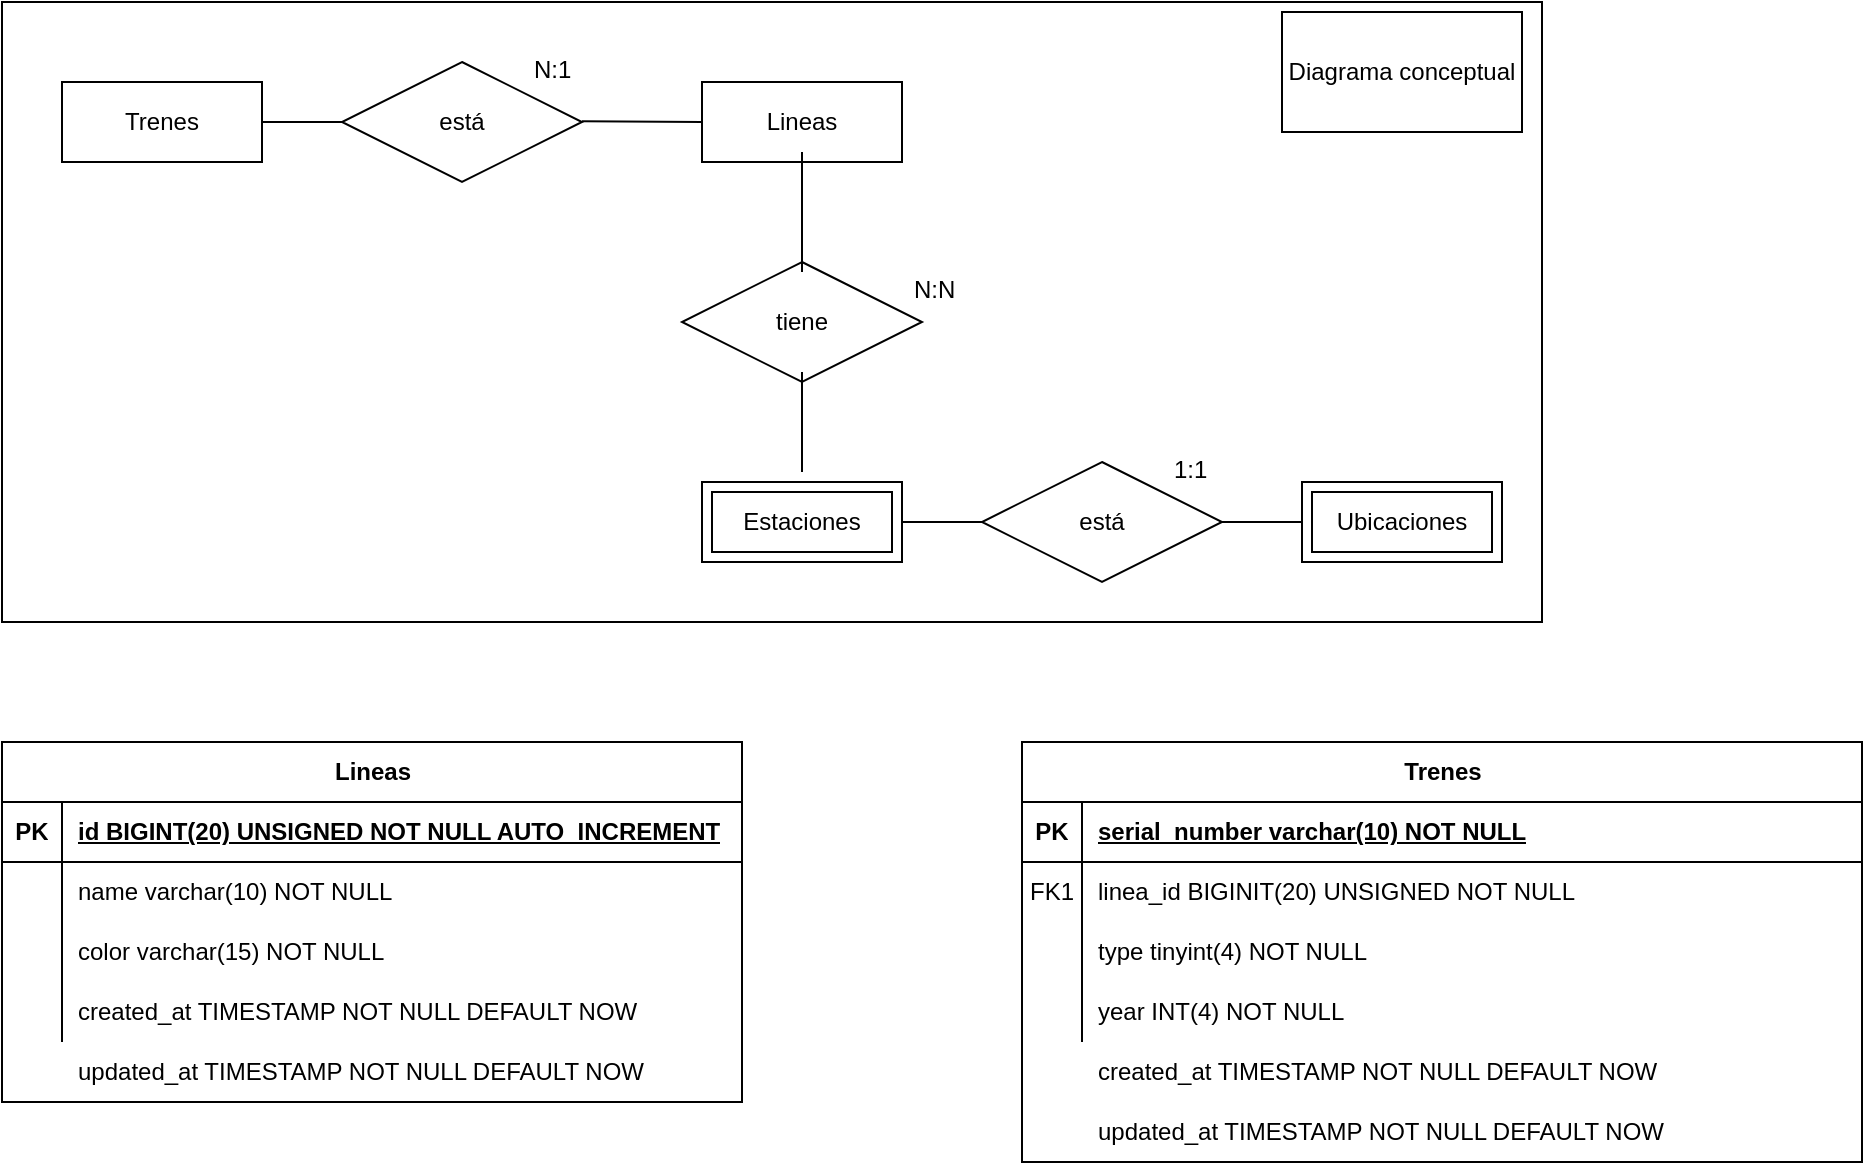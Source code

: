 <mxfile version="22.1.11" type="device">
  <diagram name="Page-1" id="0z8TXdVk9tca_Rm9CiDC">
    <mxGraphModel dx="867" dy="465" grid="1" gridSize="10" guides="1" tooltips="1" connect="1" arrows="1" fold="1" page="1" pageScale="1" pageWidth="850" pageHeight="1100" math="0" shadow="0">
      <root>
        <mxCell id="0" />
        <mxCell id="1" parent="0" />
        <mxCell id="OFRVqFsw-abLqky5GnyV-1" value="" style="rounded=0;whiteSpace=wrap;html=1;" vertex="1" parent="1">
          <mxGeometry x="10" y="120" width="770" height="310" as="geometry" />
        </mxCell>
        <mxCell id="XJAe388JBML7IKDlftnB-2" value="Lineas" style="whiteSpace=wrap;html=1;align=center;" parent="1" vertex="1">
          <mxGeometry x="360" y="160" width="100" height="40" as="geometry" />
        </mxCell>
        <mxCell id="XJAe388JBML7IKDlftnB-3" value="Trenes" style="whiteSpace=wrap;html=1;align=center;" parent="1" vertex="1">
          <mxGeometry x="40" y="160" width="100" height="40" as="geometry" />
        </mxCell>
        <mxCell id="XJAe388JBML7IKDlftnB-6" value="Estaciones" style="shape=ext;margin=3;double=1;whiteSpace=wrap;html=1;align=center;" parent="1" vertex="1">
          <mxGeometry x="360" y="360" width="100" height="40" as="geometry" />
        </mxCell>
        <mxCell id="XJAe388JBML7IKDlftnB-7" value="Ubicaciones" style="shape=ext;margin=3;double=1;whiteSpace=wrap;html=1;align=center;" parent="1" vertex="1">
          <mxGeometry x="660" y="360" width="100" height="40" as="geometry" />
        </mxCell>
        <mxCell id="XJAe388JBML7IKDlftnB-14" value="está" style="shape=rhombus;perimeter=rhombusPerimeter;whiteSpace=wrap;html=1;align=center;" parent="1" vertex="1">
          <mxGeometry x="180" y="150" width="120" height="60" as="geometry" />
        </mxCell>
        <mxCell id="XJAe388JBML7IKDlftnB-15" value="N:1" style="text;strokeColor=none;fillColor=none;spacingLeft=4;spacingRight=4;overflow=hidden;rotatable=0;points=[[0,0.5],[1,0.5]];portConstraint=eastwest;fontSize=12;whiteSpace=wrap;html=1;" parent="1" vertex="1">
          <mxGeometry x="270" y="140" width="40" height="30" as="geometry" />
        </mxCell>
        <mxCell id="XJAe388JBML7IKDlftnB-16" value="tiene" style="shape=rhombus;perimeter=rhombusPerimeter;whiteSpace=wrap;html=1;align=center;" parent="1" vertex="1">
          <mxGeometry x="350" y="250" width="120" height="60" as="geometry" />
        </mxCell>
        <mxCell id="XJAe388JBML7IKDlftnB-17" value="está" style="shape=rhombus;perimeter=rhombusPerimeter;whiteSpace=wrap;html=1;align=center;" parent="1" vertex="1">
          <mxGeometry x="500" y="350" width="120" height="60" as="geometry" />
        </mxCell>
        <mxCell id="XJAe388JBML7IKDlftnB-18" value="N:N" style="text;strokeColor=none;fillColor=none;spacingLeft=4;spacingRight=4;overflow=hidden;rotatable=0;points=[[0,0.5],[1,0.5]];portConstraint=eastwest;fontSize=12;whiteSpace=wrap;html=1;" parent="1" vertex="1">
          <mxGeometry x="460" y="250" width="40" height="30" as="geometry" />
        </mxCell>
        <mxCell id="XJAe388JBML7IKDlftnB-19" value="1:1" style="text;strokeColor=none;fillColor=none;spacingLeft=4;spacingRight=4;overflow=hidden;rotatable=0;points=[[0,0.5],[1,0.5]];portConstraint=eastwest;fontSize=12;whiteSpace=wrap;html=1;" parent="1" vertex="1">
          <mxGeometry x="590" y="340" width="40" height="30" as="geometry" />
        </mxCell>
        <mxCell id="XJAe388JBML7IKDlftnB-20" value="" style="endArrow=none;html=1;rounded=0;" parent="1" edge="1">
          <mxGeometry relative="1" as="geometry">
            <mxPoint x="140" y="180" as="sourcePoint" />
            <mxPoint x="180" y="180" as="targetPoint" />
          </mxGeometry>
        </mxCell>
        <mxCell id="XJAe388JBML7IKDlftnB-22" value="" style="endArrow=none;html=1;rounded=0;entryX=0;entryY=0.5;entryDx=0;entryDy=0;" parent="1" target="XJAe388JBML7IKDlftnB-2" edge="1">
          <mxGeometry relative="1" as="geometry">
            <mxPoint x="300" y="179.6" as="sourcePoint" />
            <mxPoint x="340" y="179.6" as="targetPoint" />
          </mxGeometry>
        </mxCell>
        <mxCell id="XJAe388JBML7IKDlftnB-24" value="" style="line;strokeWidth=1;rotatable=1;dashed=0;labelPosition=right;align=left;verticalAlign=middle;spacingTop=0;spacingLeft=6;points=[];portConstraint=eastwest;rotation=90;" parent="1" vertex="1">
          <mxGeometry x="380" y="220" width="60" height="10" as="geometry" />
        </mxCell>
        <mxCell id="XJAe388JBML7IKDlftnB-25" value="" style="line;strokeWidth=1;rotatable=1;dashed=0;labelPosition=right;align=left;verticalAlign=middle;spacingTop=0;spacingLeft=6;points=[];portConstraint=eastwest;rotation=90;" parent="1" vertex="1">
          <mxGeometry x="385" y="325" width="50" height="10" as="geometry" />
        </mxCell>
        <mxCell id="XJAe388JBML7IKDlftnB-26" value="" style="line;strokeWidth=1;rotatable=1;dashed=0;labelPosition=right;align=left;verticalAlign=middle;spacingTop=0;spacingLeft=6;points=[];portConstraint=eastwest;rotation=-180;" parent="1" vertex="1">
          <mxGeometry x="460" y="375" width="40" height="10" as="geometry" />
        </mxCell>
        <mxCell id="XJAe388JBML7IKDlftnB-27" value="" style="line;strokeWidth=1;rotatable=1;dashed=0;labelPosition=right;align=left;verticalAlign=middle;spacingTop=0;spacingLeft=6;points=[];portConstraint=eastwest;rotation=-180;" parent="1" vertex="1">
          <mxGeometry x="620" y="375" width="40" height="10" as="geometry" />
        </mxCell>
        <mxCell id="OFRVqFsw-abLqky5GnyV-2" value="Diagrama conceptual" style="rounded=0;whiteSpace=wrap;html=1;" vertex="1" parent="1">
          <mxGeometry x="650" y="125" width="120" height="60" as="geometry" />
        </mxCell>
        <mxCell id="OFRVqFsw-abLqky5GnyV-3" value="Lineas" style="shape=table;startSize=30;container=1;collapsible=1;childLayout=tableLayout;fixedRows=1;rowLines=0;fontStyle=1;align=center;resizeLast=1;html=1;" vertex="1" parent="1">
          <mxGeometry x="10" y="490" width="370" height="180" as="geometry" />
        </mxCell>
        <mxCell id="OFRVqFsw-abLqky5GnyV-4" value="" style="shape=tableRow;horizontal=0;startSize=0;swimlaneHead=0;swimlaneBody=0;fillColor=none;collapsible=0;dropTarget=0;points=[[0,0.5],[1,0.5]];portConstraint=eastwest;top=0;left=0;right=0;bottom=1;" vertex="1" parent="OFRVqFsw-abLqky5GnyV-3">
          <mxGeometry y="30" width="370" height="30" as="geometry" />
        </mxCell>
        <mxCell id="OFRVqFsw-abLqky5GnyV-5" value="PK" style="shape=partialRectangle;connectable=0;fillColor=none;top=0;left=0;bottom=0;right=0;fontStyle=1;overflow=hidden;whiteSpace=wrap;html=1;" vertex="1" parent="OFRVqFsw-abLqky5GnyV-4">
          <mxGeometry width="30" height="30" as="geometry">
            <mxRectangle width="30" height="30" as="alternateBounds" />
          </mxGeometry>
        </mxCell>
        <mxCell id="OFRVqFsw-abLqky5GnyV-6" value="id BIGINT(20) UNSIGNED NOT NULL AUTO_INCREMENT" style="shape=partialRectangle;connectable=0;fillColor=none;top=0;left=0;bottom=0;right=0;align=left;spacingLeft=6;fontStyle=5;overflow=hidden;whiteSpace=wrap;html=1;" vertex="1" parent="OFRVqFsw-abLqky5GnyV-4">
          <mxGeometry x="30" width="340" height="30" as="geometry">
            <mxRectangle width="340" height="30" as="alternateBounds" />
          </mxGeometry>
        </mxCell>
        <mxCell id="OFRVqFsw-abLqky5GnyV-7" value="" style="shape=tableRow;horizontal=0;startSize=0;swimlaneHead=0;swimlaneBody=0;fillColor=none;collapsible=0;dropTarget=0;points=[[0,0.5],[1,0.5]];portConstraint=eastwest;top=0;left=0;right=0;bottom=0;" vertex="1" parent="OFRVqFsw-abLqky5GnyV-3">
          <mxGeometry y="60" width="370" height="30" as="geometry" />
        </mxCell>
        <mxCell id="OFRVqFsw-abLqky5GnyV-8" value="" style="shape=partialRectangle;connectable=0;fillColor=none;top=0;left=0;bottom=0;right=0;editable=1;overflow=hidden;whiteSpace=wrap;html=1;" vertex="1" parent="OFRVqFsw-abLqky5GnyV-7">
          <mxGeometry width="30" height="30" as="geometry">
            <mxRectangle width="30" height="30" as="alternateBounds" />
          </mxGeometry>
        </mxCell>
        <mxCell id="OFRVqFsw-abLqky5GnyV-9" value="name varchar(10) NOT NULL" style="shape=partialRectangle;connectable=0;fillColor=none;top=0;left=0;bottom=0;right=0;align=left;spacingLeft=6;overflow=hidden;whiteSpace=wrap;html=1;" vertex="1" parent="OFRVqFsw-abLqky5GnyV-7">
          <mxGeometry x="30" width="340" height="30" as="geometry">
            <mxRectangle width="340" height="30" as="alternateBounds" />
          </mxGeometry>
        </mxCell>
        <mxCell id="OFRVqFsw-abLqky5GnyV-10" value="" style="shape=tableRow;horizontal=0;startSize=0;swimlaneHead=0;swimlaneBody=0;fillColor=none;collapsible=0;dropTarget=0;points=[[0,0.5],[1,0.5]];portConstraint=eastwest;top=0;left=0;right=0;bottom=0;" vertex="1" parent="OFRVqFsw-abLqky5GnyV-3">
          <mxGeometry y="90" width="370" height="30" as="geometry" />
        </mxCell>
        <mxCell id="OFRVqFsw-abLqky5GnyV-11" value="" style="shape=partialRectangle;connectable=0;fillColor=none;top=0;left=0;bottom=0;right=0;editable=1;overflow=hidden;whiteSpace=wrap;html=1;" vertex="1" parent="OFRVqFsw-abLqky5GnyV-10">
          <mxGeometry width="30" height="30" as="geometry">
            <mxRectangle width="30" height="30" as="alternateBounds" />
          </mxGeometry>
        </mxCell>
        <mxCell id="OFRVqFsw-abLqky5GnyV-12" value="color varchar(15) NOT NULL" style="shape=partialRectangle;connectable=0;fillColor=none;top=0;left=0;bottom=0;right=0;align=left;spacingLeft=6;overflow=hidden;whiteSpace=wrap;html=1;" vertex="1" parent="OFRVqFsw-abLqky5GnyV-10">
          <mxGeometry x="30" width="340" height="30" as="geometry">
            <mxRectangle width="340" height="30" as="alternateBounds" />
          </mxGeometry>
        </mxCell>
        <mxCell id="OFRVqFsw-abLqky5GnyV-13" value="" style="shape=tableRow;horizontal=0;startSize=0;swimlaneHead=0;swimlaneBody=0;fillColor=none;collapsible=0;dropTarget=0;points=[[0,0.5],[1,0.5]];portConstraint=eastwest;top=0;left=0;right=0;bottom=0;" vertex="1" parent="OFRVqFsw-abLqky5GnyV-3">
          <mxGeometry y="120" width="370" height="30" as="geometry" />
        </mxCell>
        <mxCell id="OFRVqFsw-abLqky5GnyV-14" value="" style="shape=partialRectangle;connectable=0;fillColor=none;top=0;left=0;bottom=0;right=0;editable=1;overflow=hidden;whiteSpace=wrap;html=1;" vertex="1" parent="OFRVqFsw-abLqky5GnyV-13">
          <mxGeometry width="30" height="30" as="geometry">
            <mxRectangle width="30" height="30" as="alternateBounds" />
          </mxGeometry>
        </mxCell>
        <mxCell id="OFRVqFsw-abLqky5GnyV-15" value="created_at TIMESTAMP NOT NULL DEFAULT NOW" style="shape=partialRectangle;connectable=0;fillColor=none;top=0;left=0;bottom=0;right=0;align=left;spacingLeft=6;overflow=hidden;whiteSpace=wrap;html=1;" vertex="1" parent="OFRVqFsw-abLqky5GnyV-13">
          <mxGeometry x="30" width="340" height="30" as="geometry">
            <mxRectangle width="340" height="30" as="alternateBounds" />
          </mxGeometry>
        </mxCell>
        <mxCell id="OFRVqFsw-abLqky5GnyV-16" value="updated_at TIMESTAMP NOT NULL DEFAULT NOW" style="shape=partialRectangle;connectable=0;fillColor=none;top=0;left=0;bottom=0;right=0;align=left;spacingLeft=6;overflow=hidden;whiteSpace=wrap;html=1;" vertex="1" parent="1">
          <mxGeometry x="40" y="640" width="390" height="30" as="geometry">
            <mxRectangle width="390" height="30" as="alternateBounds" />
          </mxGeometry>
        </mxCell>
        <mxCell id="OFRVqFsw-abLqky5GnyV-17" value="Trenes" style="shape=table;startSize=30;container=1;collapsible=1;childLayout=tableLayout;fixedRows=1;rowLines=0;fontStyle=1;align=center;resizeLast=1;html=1;" vertex="1" parent="1">
          <mxGeometry x="520" y="490" width="420" height="210" as="geometry" />
        </mxCell>
        <mxCell id="OFRVqFsw-abLqky5GnyV-18" value="" style="shape=tableRow;horizontal=0;startSize=0;swimlaneHead=0;swimlaneBody=0;fillColor=none;collapsible=0;dropTarget=0;points=[[0,0.5],[1,0.5]];portConstraint=eastwest;top=0;left=0;right=0;bottom=1;" vertex="1" parent="OFRVqFsw-abLqky5GnyV-17">
          <mxGeometry y="30" width="420" height="30" as="geometry" />
        </mxCell>
        <mxCell id="OFRVqFsw-abLqky5GnyV-19" value="PK" style="shape=partialRectangle;connectable=0;fillColor=none;top=0;left=0;bottom=0;right=0;fontStyle=1;overflow=hidden;whiteSpace=wrap;html=1;" vertex="1" parent="OFRVqFsw-abLqky5GnyV-18">
          <mxGeometry width="30" height="30" as="geometry">
            <mxRectangle width="30" height="30" as="alternateBounds" />
          </mxGeometry>
        </mxCell>
        <mxCell id="OFRVqFsw-abLqky5GnyV-20" value="serial_number varchar(10) NOT NULL" style="shape=partialRectangle;connectable=0;fillColor=none;top=0;left=0;bottom=0;right=0;align=left;spacingLeft=6;fontStyle=5;overflow=hidden;whiteSpace=wrap;html=1;" vertex="1" parent="OFRVqFsw-abLqky5GnyV-18">
          <mxGeometry x="30" width="390" height="30" as="geometry">
            <mxRectangle width="390" height="30" as="alternateBounds" />
          </mxGeometry>
        </mxCell>
        <mxCell id="OFRVqFsw-abLqky5GnyV-21" value="" style="shape=tableRow;horizontal=0;startSize=0;swimlaneHead=0;swimlaneBody=0;fillColor=none;collapsible=0;dropTarget=0;points=[[0,0.5],[1,0.5]];portConstraint=eastwest;top=0;left=0;right=0;bottom=0;" vertex="1" parent="OFRVqFsw-abLqky5GnyV-17">
          <mxGeometry y="60" width="420" height="30" as="geometry" />
        </mxCell>
        <mxCell id="OFRVqFsw-abLqky5GnyV-22" value="FK1" style="shape=partialRectangle;connectable=0;fillColor=none;top=0;left=0;bottom=0;right=0;editable=1;overflow=hidden;whiteSpace=wrap;html=1;" vertex="1" parent="OFRVqFsw-abLqky5GnyV-21">
          <mxGeometry width="30" height="30" as="geometry">
            <mxRectangle width="30" height="30" as="alternateBounds" />
          </mxGeometry>
        </mxCell>
        <mxCell id="OFRVqFsw-abLqky5GnyV-23" value="linea_id BIGINIT(20) UNSIGNED NOT NULL" style="shape=partialRectangle;connectable=0;fillColor=none;top=0;left=0;bottom=0;right=0;align=left;spacingLeft=6;overflow=hidden;whiteSpace=wrap;html=1;" vertex="1" parent="OFRVqFsw-abLqky5GnyV-21">
          <mxGeometry x="30" width="390" height="30" as="geometry">
            <mxRectangle width="390" height="30" as="alternateBounds" />
          </mxGeometry>
        </mxCell>
        <mxCell id="OFRVqFsw-abLqky5GnyV-24" value="" style="shape=tableRow;horizontal=0;startSize=0;swimlaneHead=0;swimlaneBody=0;fillColor=none;collapsible=0;dropTarget=0;points=[[0,0.5],[1,0.5]];portConstraint=eastwest;top=0;left=0;right=0;bottom=0;" vertex="1" parent="OFRVqFsw-abLqky5GnyV-17">
          <mxGeometry y="90" width="420" height="30" as="geometry" />
        </mxCell>
        <mxCell id="OFRVqFsw-abLqky5GnyV-25" value="" style="shape=partialRectangle;connectable=0;fillColor=none;top=0;left=0;bottom=0;right=0;editable=1;overflow=hidden;whiteSpace=wrap;html=1;" vertex="1" parent="OFRVqFsw-abLqky5GnyV-24">
          <mxGeometry width="30" height="30" as="geometry">
            <mxRectangle width="30" height="30" as="alternateBounds" />
          </mxGeometry>
        </mxCell>
        <mxCell id="OFRVqFsw-abLqky5GnyV-26" value="type tinyint(4) NOT NULL" style="shape=partialRectangle;connectable=0;fillColor=none;top=0;left=0;bottom=0;right=0;align=left;spacingLeft=6;overflow=hidden;whiteSpace=wrap;html=1;" vertex="1" parent="OFRVqFsw-abLqky5GnyV-24">
          <mxGeometry x="30" width="390" height="30" as="geometry">
            <mxRectangle width="390" height="30" as="alternateBounds" />
          </mxGeometry>
        </mxCell>
        <mxCell id="OFRVqFsw-abLqky5GnyV-27" value="" style="shape=tableRow;horizontal=0;startSize=0;swimlaneHead=0;swimlaneBody=0;fillColor=none;collapsible=0;dropTarget=0;points=[[0,0.5],[1,0.5]];portConstraint=eastwest;top=0;left=0;right=0;bottom=0;" vertex="1" parent="OFRVqFsw-abLqky5GnyV-17">
          <mxGeometry y="120" width="420" height="30" as="geometry" />
        </mxCell>
        <mxCell id="OFRVqFsw-abLqky5GnyV-28" value="" style="shape=partialRectangle;connectable=0;fillColor=none;top=0;left=0;bottom=0;right=0;editable=1;overflow=hidden;whiteSpace=wrap;html=1;" vertex="1" parent="OFRVqFsw-abLqky5GnyV-27">
          <mxGeometry width="30" height="30" as="geometry">
            <mxRectangle width="30" height="30" as="alternateBounds" />
          </mxGeometry>
        </mxCell>
        <mxCell id="OFRVqFsw-abLqky5GnyV-29" value="year INT(4) NOT NULL" style="shape=partialRectangle;connectable=0;fillColor=none;top=0;left=0;bottom=0;right=0;align=left;spacingLeft=6;overflow=hidden;whiteSpace=wrap;html=1;" vertex="1" parent="OFRVqFsw-abLqky5GnyV-27">
          <mxGeometry x="30" width="390" height="30" as="geometry">
            <mxRectangle width="390" height="30" as="alternateBounds" />
          </mxGeometry>
        </mxCell>
        <mxCell id="OFRVqFsw-abLqky5GnyV-31" value="created_at TIMESTAMP NOT NULL DEFAULT NOW" style="shape=partialRectangle;connectable=0;fillColor=none;top=0;left=0;bottom=0;right=0;align=left;spacingLeft=6;overflow=hidden;whiteSpace=wrap;html=1;" vertex="1" parent="1">
          <mxGeometry x="550" y="640" width="340" height="30" as="geometry">
            <mxRectangle width="340" height="30" as="alternateBounds" />
          </mxGeometry>
        </mxCell>
        <mxCell id="OFRVqFsw-abLqky5GnyV-32" value="updated_at TIMESTAMP NOT NULL DEFAULT NOW" style="shape=partialRectangle;connectable=0;fillColor=none;top=0;left=0;bottom=0;right=0;align=left;spacingLeft=6;overflow=hidden;whiteSpace=wrap;html=1;" vertex="1" parent="1">
          <mxGeometry x="550" y="670" width="390" height="30" as="geometry">
            <mxRectangle width="390" height="30" as="alternateBounds" />
          </mxGeometry>
        </mxCell>
      </root>
    </mxGraphModel>
  </diagram>
</mxfile>
